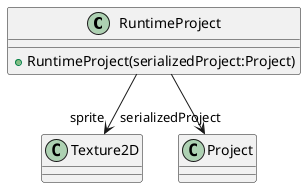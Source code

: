 @startuml
class RuntimeProject {
    + RuntimeProject(serializedProject:Project)
}
RuntimeProject --> "sprite" Texture2D
RuntimeProject --> "serializedProject" Project
@enduml
